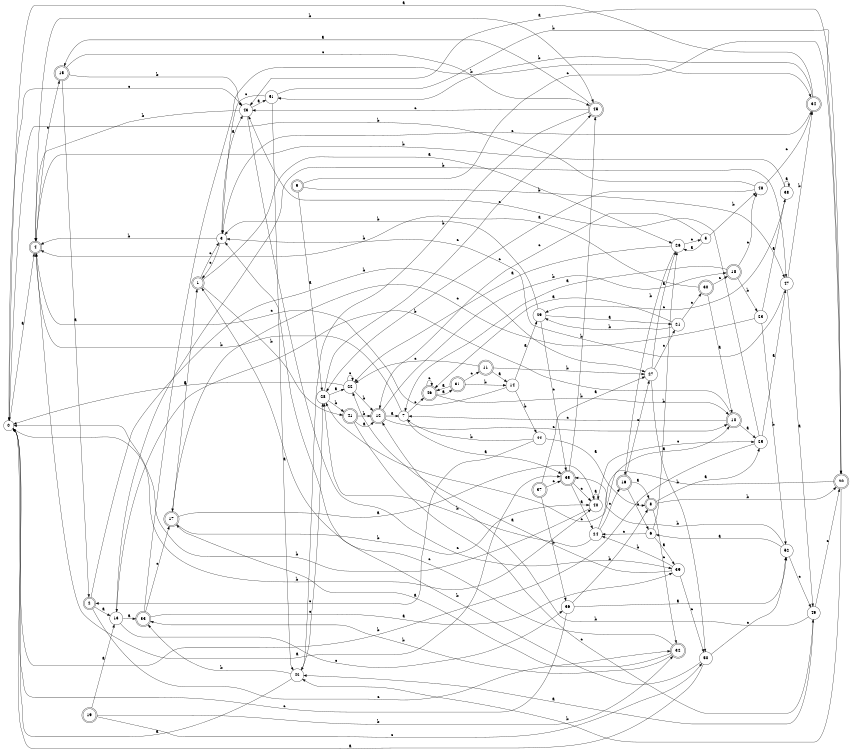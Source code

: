 digraph n43_6 {
__start0 [label="" shape="none"];

rankdir=LR;
size="8,5";

s0 [style="filled", color="black", fillcolor="white" shape="circle", label="0"];
s1 [style="rounded,filled", color="black", fillcolor="white" shape="doublecircle", label="1"];
s2 [style="rounded,filled", color="black", fillcolor="white" shape="doublecircle", label="2"];
s3 [style="filled", color="black", fillcolor="white" shape="circle", label="3"];
s4 [style="rounded,filled", color="black", fillcolor="white" shape="doublecircle", label="4"];
s5 [style="filled", color="black", fillcolor="white" shape="circle", label="5"];
s6 [style="filled", color="black", fillcolor="white" shape="circle", label="6"];
s7 [style="filled", color="black", fillcolor="white" shape="circle", label="7"];
s8 [style="rounded,filled", color="black", fillcolor="white" shape="doublecircle", label="8"];
s9 [style="rounded,filled", color="black", fillcolor="white" shape="doublecircle", label="9"];
s10 [style="rounded,filled", color="black", fillcolor="white" shape="doublecircle", label="10"];
s11 [style="rounded,filled", color="black", fillcolor="white" shape="doublecircle", label="11"];
s12 [style="rounded,filled", color="black", fillcolor="white" shape="doublecircle", label="12"];
s13 [style="filled", color="black", fillcolor="white" shape="circle", label="13"];
s14 [style="filled", color="black", fillcolor="white" shape="circle", label="14"];
s15 [style="rounded,filled", color="black", fillcolor="white" shape="doublecircle", label="15"];
s16 [style="rounded,filled", color="black", fillcolor="white" shape="doublecircle", label="16"];
s17 [style="rounded,filled", color="black", fillcolor="white" shape="doublecircle", label="17"];
s18 [style="rounded,filled", color="black", fillcolor="white" shape="doublecircle", label="18"];
s19 [style="rounded,filled", color="black", fillcolor="white" shape="doublecircle", label="19"];
s20 [style="rounded,filled", color="black", fillcolor="white" shape="doublecircle", label="20"];
s21 [style="filled", color="black", fillcolor="white" shape="circle", label="21"];
s22 [style="filled", color="black", fillcolor="white" shape="circle", label="22"];
s23 [style="filled", color="black", fillcolor="white" shape="circle", label="23"];
s24 [style="filled", color="black", fillcolor="white" shape="circle", label="24"];
s25 [style="filled", color="black", fillcolor="white" shape="circle", label="25"];
s26 [style="filled", color="black", fillcolor="white" shape="circle", label="26"];
s27 [style="filled", color="black", fillcolor="white" shape="circle", label="27"];
s28 [style="filled", color="black", fillcolor="white" shape="circle", label="28"];
s29 [style="filled", color="black", fillcolor="white" shape="circle", label="29"];
s30 [style="rounded,filled", color="black", fillcolor="white" shape="doublecircle", label="30"];
s31 [style="rounded,filled", color="black", fillcolor="white" shape="doublecircle", label="31"];
s32 [style="rounded,filled", color="black", fillcolor="white" shape="doublecircle", label="32"];
s33 [style="rounded,filled", color="black", fillcolor="white" shape="doublecircle", label="33"];
s34 [style="rounded,filled", color="black", fillcolor="white" shape="doublecircle", label="34"];
s35 [style="rounded,filled", color="black", fillcolor="white" shape="doublecircle", label="35"];
s36 [style="filled", color="black", fillcolor="white" shape="circle", label="36"];
s37 [style="rounded,filled", color="black", fillcolor="white" shape="doublecircle", label="37"];
s38 [style="filled", color="black", fillcolor="white" shape="circle", label="38"];
s39 [style="filled", color="black", fillcolor="white" shape="circle", label="39"];
s40 [style="filled", color="black", fillcolor="white" shape="circle", label="40"];
s41 [style="rounded,filled", color="black", fillcolor="white" shape="doublecircle", label="41"];
s42 [style="filled", color="black", fillcolor="white" shape="circle", label="42"];
s43 [style="filled", color="black", fillcolor="white" shape="circle", label="43"];
s44 [style="filled", color="black", fillcolor="white" shape="circle", label="44"];
s45 [style="rounded,filled", color="black", fillcolor="white" shape="doublecircle", label="45"];
s46 [style="rounded,filled", color="black", fillcolor="white" shape="doublecircle", label="46"];
s47 [style="filled", color="black", fillcolor="white" shape="circle", label="47"];
s48 [style="filled", color="black", fillcolor="white" shape="circle", label="48"];
s49 [style="filled", color="black", fillcolor="white" shape="circle", label="49"];
s50 [style="filled", color="black", fillcolor="white" shape="circle", label="50"];
s51 [style="filled", color="black", fillcolor="white" shape="circle", label="51"];
s52 [style="filled", color="black", fillcolor="white" shape="circle", label="52"];
s0 -> s4 [label="a"];
s0 -> s40 [label="b"];
s0 -> s43 [label="c"];
s1 -> s26 [label="a"];
s1 -> s41 [label="b"];
s1 -> s3 [label="c"];
s2 -> s13 [label="a"];
s2 -> s27 [label="b"];
s2 -> s32 [label="c"];
s3 -> s43 [label="a"];
s3 -> s4 [label="b"];
s3 -> s1 [label="c"];
s4 -> s35 [label="a"];
s4 -> s45 [label="b"];
s4 -> s15 [label="c"];
s5 -> s26 [label="a"];
s5 -> s48 [label="b"];
s5 -> s12 [label="c"];
s6 -> s39 [label="a"];
s6 -> s26 [label="b"];
s6 -> s24 [label="c"];
s7 -> s35 [label="a"];
s7 -> s4 [label="b"];
s7 -> s46 [label="c"];
s8 -> s25 [label="a"];
s8 -> s20 [label="b"];
s8 -> s32 [label="c"];
s9 -> s28 [label="a"];
s9 -> s47 [label="b"];
s9 -> s20 [label="c"];
s10 -> s25 [label="a"];
s10 -> s13 [label="b"];
s10 -> s7 [label="c"];
s11 -> s14 [label="a"];
s11 -> s27 [label="b"];
s11 -> s22 [label="c"];
s12 -> s7 [label="a"];
s12 -> s18 [label="b"];
s12 -> s10 [label="c"];
s13 -> s33 [label="a"];
s13 -> s47 [label="b"];
s13 -> s36 [label="c"];
s14 -> s29 [label="a"];
s14 -> s44 [label="b"];
s14 -> s4 [label="c"];
s15 -> s2 [label="a"];
s15 -> s43 [label="b"];
s15 -> s45 [label="c"];
s16 -> s8 [label="a"];
s16 -> s6 [label="b"];
s16 -> s27 [label="c"];
s17 -> s40 [label="a"];
s17 -> s40 [label="b"];
s17 -> s1 [label="c"];
s18 -> s7 [label="a"];
s18 -> s23 [label="b"];
s18 -> s48 [label="c"];
s19 -> s13 [label="a"];
s19 -> s32 [label="b"];
s19 -> s50 [label="c"];
s20 -> s43 [label="a"];
s20 -> s42 [label="b"];
s20 -> s28 [label="c"];
s21 -> s46 [label="a"];
s21 -> s29 [label="b"];
s21 -> s30 [label="c"];
s22 -> s0 [label="a"];
s22 -> s12 [label="b"];
s22 -> s22 [label="c"];
s23 -> s38 [label="a"];
s23 -> s52 [label="b"];
s23 -> s17 [label="c"];
s24 -> s10 [label="a"];
s24 -> s28 [label="b"];
s24 -> s16 [label="c"];
s25 -> s47 [label="a"];
s25 -> s0 [label="b"];
s25 -> s43 [label="c"];
s26 -> s22 [label="a"];
s26 -> s16 [label="b"];
s26 -> s5 [label="c"];
s27 -> s26 [label="a"];
s27 -> s50 [label="b"];
s27 -> s21 [label="c"];
s28 -> s22 [label="a"];
s28 -> s41 [label="b"];
s28 -> s45 [label="c"];
s29 -> s21 [label="a"];
s29 -> s3 [label="b"];
s29 -> s35 [label="c"];
s30 -> s10 [label="a"];
s30 -> s4 [label="b"];
s30 -> s18 [label="c"];
s31 -> s46 [label="a"];
s31 -> s14 [label="b"];
s31 -> s11 [label="c"];
s32 -> s17 [label="a"];
s32 -> s33 [label="b"];
s32 -> s1 [label="c"];
s33 -> s39 [label="a"];
s33 -> s34 [label="b"];
s33 -> s17 [label="c"];
s34 -> s0 [label="a"];
s34 -> s51 [label="b"];
s34 -> s3 [label="c"];
s35 -> s24 [label="a"];
s35 -> s45 [label="b"];
s35 -> s40 [label="c"];
s36 -> s52 [label="a"];
s36 -> s8 [label="b"];
s36 -> s0 [label="c"];
s37 -> s27 [label="a"];
s37 -> s36 [label="b"];
s37 -> s35 [label="c"];
s38 -> s38 [label="a"];
s38 -> s4 [label="b"];
s38 -> s29 [label="c"];
s39 -> s22 [label="a"];
s39 -> s24 [label="b"];
s39 -> s50 [label="c"];
s40 -> s40 [label="a"];
s40 -> s0 [label="b"];
s40 -> s25 [label="c"];
s41 -> s12 [label="a"];
s41 -> s12 [label="b"];
s41 -> s49 [label="c"];
s42 -> s0 [label="a"];
s42 -> s33 [label="b"];
s42 -> s28 [label="c"];
s43 -> s51 [label="a"];
s43 -> s4 [label="b"];
s43 -> s39 [label="c"];
s44 -> s8 [label="a"];
s44 -> s7 [label="b"];
s44 -> s2 [label="c"];
s45 -> s15 [label="a"];
s45 -> s42 [label="b"];
s45 -> s43 [label="c"];
s46 -> s31 [label="a"];
s46 -> s10 [label="b"];
s46 -> s46 [label="c"];
s47 -> s49 [label="a"];
s47 -> s34 [label="b"];
s47 -> s3 [label="c"];
s48 -> s28 [label="a"];
s48 -> s0 [label="b"];
s48 -> s34 [label="c"];
s49 -> s42 [label="a"];
s49 -> s12 [label="b"];
s49 -> s20 [label="c"];
s50 -> s0 [label="a"];
s50 -> s3 [label="b"];
s50 -> s52 [label="c"];
s51 -> s42 [label="a"];
s51 -> s20 [label="b"];
s51 -> s3 [label="c"];
s52 -> s6 [label="a"];
s52 -> s35 [label="b"];
s52 -> s49 [label="c"];

}